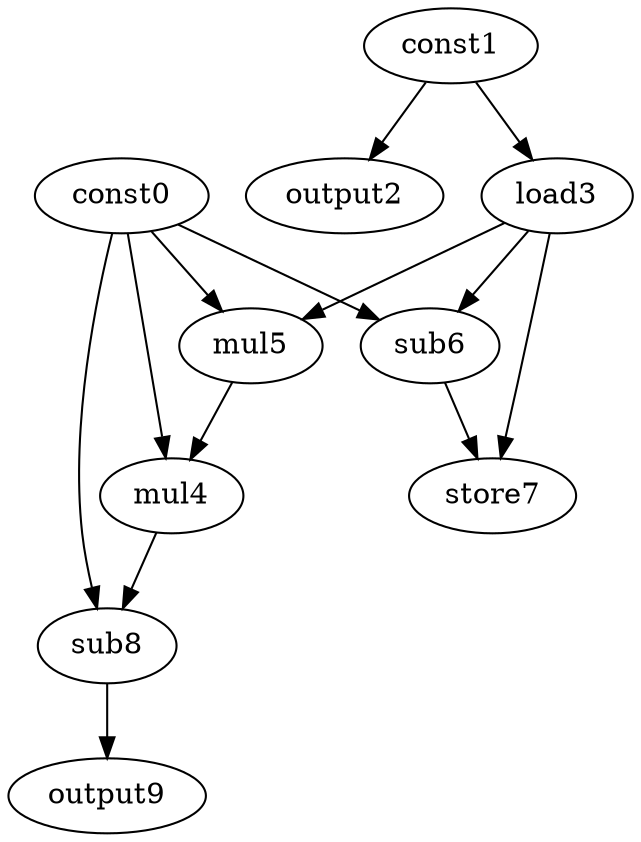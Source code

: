 digraph G { 
const0[opcode=const]; 
const1[opcode=const]; 
output2[opcode=output]; 
load3[opcode=load]; 
mul4[opcode=mul]; 
mul5[opcode=mul]; 
sub6[opcode=sub]; 
store7[opcode=store]; 
sub8[opcode=sub]; 
output9[opcode=output]; 
const1->output2[operand=0];
const1->load3[operand=0];
const0->mul5[operand=0];
load3->mul5[operand=1];
const0->sub6[operand=0];
load3->sub6[operand=1];
const0->mul4[operand=0];
mul5->mul4[operand=1];
load3->store7[operand=0];
sub6->store7[operand=1];
const0->sub8[operand=0];
mul4->sub8[operand=1];
sub8->output9[operand=0];
}
